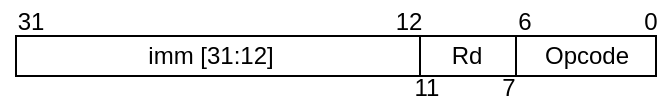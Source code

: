 <mxfile version="14.3.1" type="device"><diagram id="yp9niNjjru3zy51byNik" name="Pagina-1"><mxGraphModel dx="288" dy="163" grid="1" gridSize="1" guides="1" tooltips="1" connect="1" arrows="1" fold="1" page="1" pageScale="1" pageWidth="827" pageHeight="1169" math="0" shadow="0"><root><mxCell id="0"/><mxCell id="1" parent="0"/><mxCell id="RmVDIPtOYlypK4rqVQi5-1" value="" style="rounded=0;whiteSpace=wrap;html=1;" parent="1" vertex="1"><mxGeometry x="120" y="206" width="320" height="20" as="geometry"/></mxCell><mxCell id="RmVDIPtOYlypK4rqVQi5-7" value="imm [31:12]" style="text;html=1;align=center;verticalAlign=middle;resizable=0;points=[];autosize=1;" parent="1" vertex="1"><mxGeometry x="180" y="206.5" width="73" height="19" as="geometry"/></mxCell><mxCell id="RmVDIPtOYlypK4rqVQi5-11" value="Rd" style="text;html=1;align=center;verticalAlign=middle;resizable=0;points=[];autosize=1;" parent="1" vertex="1"><mxGeometry x="330" y="206" width="30" height="20" as="geometry"/></mxCell><mxCell id="RmVDIPtOYlypK4rqVQi5-12" value="Opcode" style="text;html=1;align=center;verticalAlign=middle;resizable=0;points=[];autosize=1;" parent="1" vertex="1"><mxGeometry x="375" y="206" width="60" height="20" as="geometry"/></mxCell><mxCell id="RmVDIPtOYlypK4rqVQi5-13" value="31" style="text;html=1;align=center;verticalAlign=middle;resizable=0;points=[];autosize=1;" parent="1" vertex="1"><mxGeometry x="112" y="188.5" width="30" height="20" as="geometry"/></mxCell><mxCell id="RmVDIPtOYlypK4rqVQi5-20" value="12" style="text;html=1;align=center;verticalAlign=middle;resizable=0;points=[];autosize=1;" parent="1" vertex="1"><mxGeometry x="303" y="189" width="25" height="19" as="geometry"/></mxCell><mxCell id="RmVDIPtOYlypK4rqVQi5-22" value="7" style="text;html=1;align=center;verticalAlign=middle;resizable=0;points=[];autosize=1;" parent="1" vertex="1"><mxGeometry x="357" y="222" width="17" height="19" as="geometry"/></mxCell><mxCell id="RmVDIPtOYlypK4rqVQi5-23" value="6" style="text;html=1;align=center;verticalAlign=middle;resizable=0;points=[];autosize=1;" parent="1" vertex="1"><mxGeometry x="365" y="189" width="17" height="19" as="geometry"/></mxCell><mxCell id="RmVDIPtOYlypK4rqVQi5-24" value="0" style="text;html=1;align=center;verticalAlign=middle;resizable=0;points=[];autosize=1;" parent="1" vertex="1"><mxGeometry x="428" y="189" width="17" height="19" as="geometry"/></mxCell><mxCell id="RmVDIPtOYlypK4rqVQi5-28" value="" style="endArrow=none;html=1;" parent="1" edge="1"><mxGeometry width="50" height="50" relative="1" as="geometry"><mxPoint x="370" y="225.5" as="sourcePoint"/><mxPoint x="370" y="205.5" as="targetPoint"/><Array as="points"><mxPoint x="370" y="213.5"/></Array></mxGeometry></mxCell><mxCell id="dOjpwD0ieC0uQEIwspUb-2" value="" style="endArrow=none;html=1;" parent="1" edge="1"><mxGeometry width="50" height="50" relative="1" as="geometry"><mxPoint x="322" y="225.5" as="sourcePoint"/><mxPoint x="322" y="205.5" as="targetPoint"/><Array as="points"><mxPoint x="322" y="213.5"/></Array></mxGeometry></mxCell><mxCell id="dOjpwD0ieC0uQEIwspUb-7" value="11" style="text;html=1;align=center;verticalAlign=middle;resizable=0;points=[];autosize=1;" parent="1" vertex="1"><mxGeometry x="313" y="222" width="24" height="19" as="geometry"/></mxCell></root></mxGraphModel></diagram></mxfile>